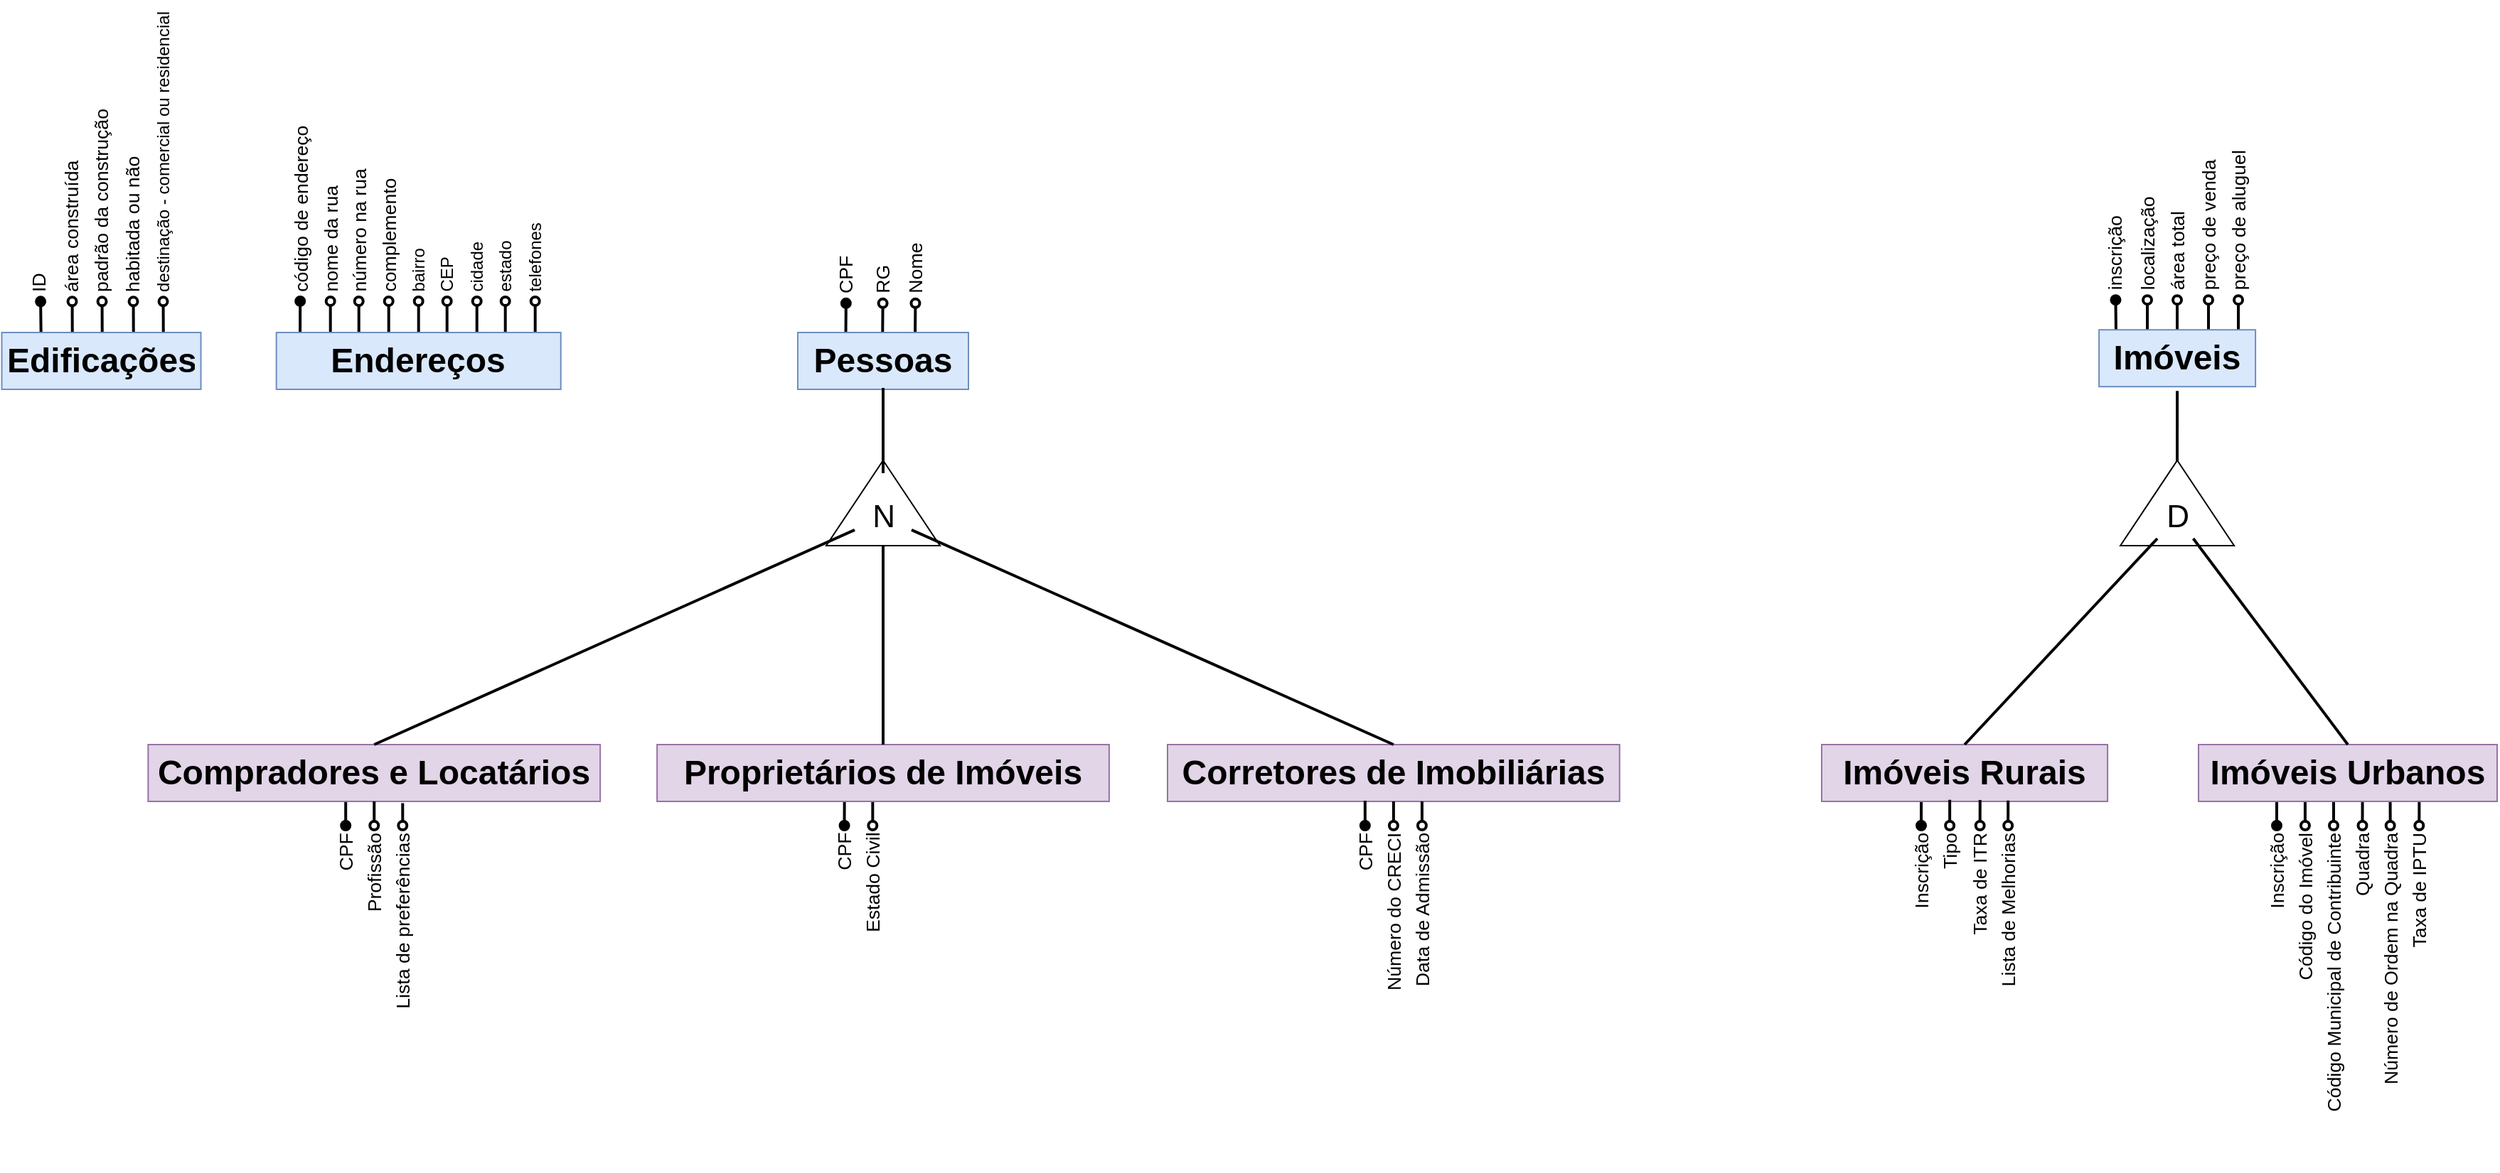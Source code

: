 <mxfile version="20.5.1" type="github">
  <diagram id="H2VPaapsh_yX2YAZHY69" name="Página-1">
    <mxGraphModel dx="2514" dy="1231" grid="1" gridSize="10" guides="1" tooltips="1" connect="1" arrows="1" fold="1" page="1" pageScale="1" pageWidth="1169" pageHeight="827" math="0" shadow="0">
      <root>
        <mxCell id="0" />
        <mxCell id="1" parent="0" />
        <mxCell id="tDW0GHBdHRXGgH65T0RM-129" value="" style="group" vertex="1" connectable="0" parent="1">
          <mxGeometry x="200.26" y="116.48" width="140" height="273.52" as="geometry" />
        </mxCell>
        <mxCell id="tDW0GHBdHRXGgH65T0RM-26" style="rounded=0;orthogonalLoop=1;jettySize=auto;html=1;endArrow=none;endFill=0;startArrow=oval;startFill=1;strokeWidth=2;targetPerimeterSpacing=6;sourcePerimeterSpacing=5;jumpStyle=none;sketch=0;shadow=0;align=left;" edge="1" parent="tDW0GHBdHRXGgH65T0RM-129" source="tDW0GHBdHRXGgH65T0RM-27">
          <mxGeometry relative="1" as="geometry">
            <mxPoint x="27.65" y="240.35" as="targetPoint" />
          </mxGeometry>
        </mxCell>
        <mxCell id="tDW0GHBdHRXGgH65T0RM-27" value="&lt;span style=&quot;font-family: Arial; font-size: 13.333px;&quot;&gt;ID&lt;br&gt;&lt;/span&gt;" style="text;html=1;strokeColor=none;fillColor=none;align=left;verticalAlign=middle;whiteSpace=wrap;rounded=0;rotation=-90;" vertex="1" parent="tDW0GHBdHRXGgH65T0RM-129">
          <mxGeometry x="-77.35" y="93.35" width="206.7" height="20" as="geometry" />
        </mxCell>
        <mxCell id="tDW0GHBdHRXGgH65T0RM-28" style="edgeStyle=none;rounded=0;sketch=0;jumpStyle=none;orthogonalLoop=1;jettySize=auto;html=1;shadow=0;strokeWidth=2;startArrow=oval;startFill=0;endArrow=none;endFill=0;sourcePerimeterSpacing=5;targetPerimeterSpacing=6;align=left;" edge="1" parent="tDW0GHBdHRXGgH65T0RM-129" source="tDW0GHBdHRXGgH65T0RM-29">
          <mxGeometry relative="1" as="geometry">
            <mxPoint x="49.65" y="240.35" as="targetPoint" />
          </mxGeometry>
        </mxCell>
        <mxCell id="tDW0GHBdHRXGgH65T0RM-29" value="&lt;span style=&quot;font-family: Arial; font-size: 13.333px; text-align: center;&quot;&gt;área construída&lt;/span&gt;&lt;span style=&quot;font-family: Arial; font-size: 13.333px;&quot;&gt;&lt;br&gt;&lt;/span&gt;" style="text;html=1;strokeColor=none;fillColor=none;align=left;verticalAlign=middle;whiteSpace=wrap;rounded=0;rotation=-90;" vertex="1" parent="tDW0GHBdHRXGgH65T0RM-129">
          <mxGeometry x="-54.35" y="93.35" width="206.7" height="20" as="geometry" />
        </mxCell>
        <mxCell id="tDW0GHBdHRXGgH65T0RM-30" style="edgeStyle=none;rounded=0;sketch=0;jumpStyle=none;orthogonalLoop=1;jettySize=auto;html=1;shadow=0;strokeWidth=2;startArrow=oval;startFill=0;endArrow=none;endFill=0;sourcePerimeterSpacing=5;targetPerimeterSpacing=6;align=left;" edge="1" parent="tDW0GHBdHRXGgH65T0RM-129" source="tDW0GHBdHRXGgH65T0RM-31">
          <mxGeometry relative="1" as="geometry">
            <mxPoint x="70.65" y="240.35" as="targetPoint" />
          </mxGeometry>
        </mxCell>
        <mxCell id="tDW0GHBdHRXGgH65T0RM-31" value="&lt;span style=&quot;font-family: Arial; font-size: 13.333px; text-align: center;&quot;&gt;padrão da construção&lt;/span&gt;&lt;span style=&quot;font-family: Arial; font-size: 13.333px;&quot;&gt;&lt;br&gt;&lt;/span&gt;" style="text;html=1;strokeColor=none;fillColor=none;align=left;verticalAlign=middle;whiteSpace=wrap;rounded=0;rotation=-90;" vertex="1" parent="tDW0GHBdHRXGgH65T0RM-129">
          <mxGeometry x="-33.35" y="93.35" width="206.7" height="20" as="geometry" />
        </mxCell>
        <mxCell id="tDW0GHBdHRXGgH65T0RM-32" style="edgeStyle=none;rounded=0;sketch=0;jumpStyle=none;orthogonalLoop=1;jettySize=auto;html=1;shadow=0;strokeWidth=2;startArrow=oval;startFill=0;endArrow=none;endFill=0;sourcePerimeterSpacing=5;targetPerimeterSpacing=6;align=left;" edge="1" parent="tDW0GHBdHRXGgH65T0RM-129" source="tDW0GHBdHRXGgH65T0RM-33">
          <mxGeometry relative="1" as="geometry">
            <mxPoint x="92.65" y="240.35" as="targetPoint" />
          </mxGeometry>
        </mxCell>
        <mxCell id="tDW0GHBdHRXGgH65T0RM-33" value="&lt;span style=&quot;font-family: Arial; font-size: 13.333px; text-align: center;&quot;&gt;habitada ou não&lt;/span&gt;&lt;span style=&quot;font-family: Arial; font-size: 13.333px;&quot;&gt;&lt;br&gt;&lt;/span&gt;" style="text;html=1;strokeColor=none;fillColor=none;align=left;verticalAlign=middle;whiteSpace=wrap;rounded=0;rotation=-90;" vertex="1" parent="tDW0GHBdHRXGgH65T0RM-129">
          <mxGeometry x="-11.35" y="93.35" width="206.7" height="20" as="geometry" />
        </mxCell>
        <mxCell id="tDW0GHBdHRXGgH65T0RM-34" style="edgeStyle=none;rounded=0;sketch=0;jumpStyle=none;orthogonalLoop=1;jettySize=auto;html=1;shadow=0;strokeWidth=2;startArrow=oval;startFill=0;endArrow=none;endFill=0;sourcePerimeterSpacing=5;targetPerimeterSpacing=6;align=left;" edge="1" parent="tDW0GHBdHRXGgH65T0RM-129" source="tDW0GHBdHRXGgH65T0RM-35">
          <mxGeometry relative="1" as="geometry">
            <mxPoint x="113.65" y="240.35" as="targetPoint" />
          </mxGeometry>
        </mxCell>
        <mxCell id="tDW0GHBdHRXGgH65T0RM-35" value="&lt;span style=&quot;text-align: center;&quot;&gt;destinação - comercial ou residencial&lt;/span&gt;&lt;span style=&quot;font-family: Arial; font-size: 13.333px;&quot;&gt;&lt;br&gt;&lt;/span&gt;" style="text;html=1;strokeColor=none;fillColor=none;align=left;verticalAlign=middle;whiteSpace=wrap;rounded=0;rotation=-90;" vertex="1" parent="tDW0GHBdHRXGgH65T0RM-129">
          <mxGeometry x="9.65" y="93.35" width="206.7" height="20" as="geometry" />
        </mxCell>
        <mxCell id="tDW0GHBdHRXGgH65T0RM-13" value="&lt;h1&gt;Edificações&lt;/h1&gt;" style="text;html=1;strokeColor=#6c8ebf;fillColor=#dae8fc;spacing=5;spacingTop=-20;whiteSpace=wrap;overflow=hidden;rounded=0;align=center;" vertex="1" parent="tDW0GHBdHRXGgH65T0RM-129">
          <mxGeometry y="233.52" width="140" height="40" as="geometry" />
        </mxCell>
        <mxCell id="tDW0GHBdHRXGgH65T0RM-130" value="" style="group" vertex="1" connectable="0" parent="1">
          <mxGeometry x="393.35" y="116.24" width="200" height="273.76" as="geometry" />
        </mxCell>
        <mxCell id="tDW0GHBdHRXGgH65T0RM-42" style="rounded=0;orthogonalLoop=1;jettySize=auto;html=1;endArrow=none;endFill=0;startArrow=oval;startFill=1;strokeWidth=2;targetPerimeterSpacing=6;sourcePerimeterSpacing=5;jumpStyle=none;sketch=0;shadow=0;align=left;" edge="1" parent="tDW0GHBdHRXGgH65T0RM-130" source="tDW0GHBdHRXGgH65T0RM-43">
          <mxGeometry relative="1" as="geometry">
            <mxPoint x="16.65" y="245.6" as="targetPoint" />
          </mxGeometry>
        </mxCell>
        <mxCell id="tDW0GHBdHRXGgH65T0RM-43" value="&lt;font face=&quot;Arial&quot;&gt;&lt;span style=&quot;font-size: 13.333px;&quot;&gt;código de endereço&lt;/span&gt;&lt;/font&gt;" style="text;html=1;strokeColor=none;fillColor=none;align=left;verticalAlign=middle;whiteSpace=wrap;rounded=0;rotation=-90;" vertex="1" parent="tDW0GHBdHRXGgH65T0RM-130">
          <mxGeometry x="-86.26" y="93.35" width="206.7" height="20" as="geometry" />
        </mxCell>
        <mxCell id="tDW0GHBdHRXGgH65T0RM-63" style="edgeStyle=none;rounded=0;sketch=0;jumpStyle=none;orthogonalLoop=1;jettySize=auto;html=1;shadow=0;strokeWidth=2;startArrow=oval;startFill=0;endArrow=none;endFill=0;sourcePerimeterSpacing=5;targetPerimeterSpacing=6;" edge="1" parent="tDW0GHBdHRXGgH65T0RM-130" source="tDW0GHBdHRXGgH65T0RM-45">
          <mxGeometry relative="1" as="geometry">
            <mxPoint x="38" y="245.6" as="targetPoint" />
          </mxGeometry>
        </mxCell>
        <mxCell id="tDW0GHBdHRXGgH65T0RM-45" value="&lt;div style=&quot;text-align: center;&quot;&gt;&lt;span style=&quot;background-color: initial; font-size: 13.333px;&quot;&gt;&lt;font face=&quot;Arial&quot;&gt;nome da rua&lt;/font&gt;&lt;/span&gt;&lt;/div&gt;" style="text;html=1;strokeColor=none;fillColor=none;align=left;verticalAlign=middle;whiteSpace=wrap;rounded=0;rotation=-90;" vertex="1" parent="tDW0GHBdHRXGgH65T0RM-130">
          <mxGeometry x="-65.35" y="93.35" width="206.7" height="20" as="geometry" />
        </mxCell>
        <mxCell id="tDW0GHBdHRXGgH65T0RM-64" style="edgeStyle=none;rounded=0;sketch=0;jumpStyle=none;orthogonalLoop=1;jettySize=auto;html=1;shadow=0;strokeWidth=2;startArrow=oval;startFill=0;endArrow=none;endFill=0;sourcePerimeterSpacing=5;targetPerimeterSpacing=6;" edge="1" parent="tDW0GHBdHRXGgH65T0RM-130" source="tDW0GHBdHRXGgH65T0RM-47">
          <mxGeometry relative="1" as="geometry">
            <mxPoint x="58" y="245.6" as="targetPoint" />
          </mxGeometry>
        </mxCell>
        <mxCell id="tDW0GHBdHRXGgH65T0RM-47" value="&lt;div style=&quot;text-align: center;&quot;&gt;&lt;span style=&quot;background-color: initial; font-size: 13.333px;&quot;&gt;&lt;font face=&quot;Arial&quot;&gt;número na rua&lt;/font&gt;&lt;/span&gt;&lt;/div&gt;" style="text;html=1;strokeColor=none;fillColor=none;align=left;verticalAlign=middle;whiteSpace=wrap;rounded=0;rotation=-90;" vertex="1" parent="tDW0GHBdHRXGgH65T0RM-130">
          <mxGeometry x="-45.35" y="93.35" width="206.7" height="20" as="geometry" />
        </mxCell>
        <mxCell id="tDW0GHBdHRXGgH65T0RM-65" style="edgeStyle=none;rounded=0;sketch=0;jumpStyle=none;orthogonalLoop=1;jettySize=auto;html=1;shadow=0;strokeWidth=2;startArrow=oval;startFill=0;endArrow=none;endFill=0;sourcePerimeterSpacing=5;targetPerimeterSpacing=6;" edge="1" parent="tDW0GHBdHRXGgH65T0RM-130" source="tDW0GHBdHRXGgH65T0RM-49">
          <mxGeometry relative="1" as="geometry">
            <mxPoint x="79.0" y="245.6" as="targetPoint" />
          </mxGeometry>
        </mxCell>
        <mxCell id="tDW0GHBdHRXGgH65T0RM-49" value="&lt;div style=&quot;text-align: center;&quot;&gt;&lt;span style=&quot;background-color: initial; font-size: 13.333px;&quot;&gt;&lt;font face=&quot;Arial&quot;&gt;complemento&lt;/font&gt;&lt;/span&gt;&lt;/div&gt;" style="text;html=1;strokeColor=none;fillColor=none;align=left;verticalAlign=middle;whiteSpace=wrap;rounded=0;rotation=-90;" vertex="1" parent="tDW0GHBdHRXGgH65T0RM-130">
          <mxGeometry x="-24.35" y="93.35" width="206.7" height="20" as="geometry" />
        </mxCell>
        <mxCell id="tDW0GHBdHRXGgH65T0RM-66" style="edgeStyle=none;rounded=0;sketch=0;jumpStyle=none;orthogonalLoop=1;jettySize=auto;html=1;shadow=0;strokeWidth=2;startArrow=oval;startFill=0;endArrow=none;endFill=0;sourcePerimeterSpacing=5;targetPerimeterSpacing=6;" edge="1" parent="tDW0GHBdHRXGgH65T0RM-130" source="tDW0GHBdHRXGgH65T0RM-51">
          <mxGeometry relative="1" as="geometry">
            <mxPoint x="100.0" y="245.6" as="targetPoint" />
          </mxGeometry>
        </mxCell>
        <mxCell id="tDW0GHBdHRXGgH65T0RM-51" value="&lt;div style=&quot;text-align: center;&quot;&gt;&lt;span style=&quot;background-color: initial;&quot;&gt;bairro&lt;/span&gt;&lt;/div&gt;" style="text;html=1;strokeColor=none;fillColor=none;align=left;verticalAlign=middle;whiteSpace=wrap;rounded=0;rotation=-90;" vertex="1" parent="tDW0GHBdHRXGgH65T0RM-130">
          <mxGeometry x="-3.35" y="93.35" width="206.7" height="20" as="geometry" />
        </mxCell>
        <mxCell id="tDW0GHBdHRXGgH65T0RM-67" style="edgeStyle=none;rounded=0;sketch=0;jumpStyle=none;orthogonalLoop=1;jettySize=auto;html=1;shadow=0;strokeWidth=2;startArrow=oval;startFill=0;endArrow=none;endFill=0;sourcePerimeterSpacing=5;targetPerimeterSpacing=6;" edge="1" parent="tDW0GHBdHRXGgH65T0RM-130" source="tDW0GHBdHRXGgH65T0RM-54">
          <mxGeometry relative="1" as="geometry">
            <mxPoint x="120.0" y="245.6" as="targetPoint" />
          </mxGeometry>
        </mxCell>
        <mxCell id="tDW0GHBdHRXGgH65T0RM-54" value="&lt;div style=&quot;text-align: center;&quot;&gt;&lt;span style=&quot;background-color: initial;&quot;&gt;CEP&lt;/span&gt;&lt;/div&gt;" style="text;html=1;strokeColor=none;fillColor=none;align=left;verticalAlign=middle;whiteSpace=wrap;rounded=0;rotation=-90;" vertex="1" parent="tDW0GHBdHRXGgH65T0RM-130">
          <mxGeometry x="16.65" y="93.35" width="206.7" height="20" as="geometry" />
        </mxCell>
        <mxCell id="tDW0GHBdHRXGgH65T0RM-68" style="edgeStyle=none;rounded=0;sketch=0;jumpStyle=none;orthogonalLoop=1;jettySize=auto;html=1;shadow=0;strokeWidth=2;startArrow=oval;startFill=0;endArrow=none;endFill=0;sourcePerimeterSpacing=5;targetPerimeterSpacing=6;" edge="1" parent="tDW0GHBdHRXGgH65T0RM-130" source="tDW0GHBdHRXGgH65T0RM-56">
          <mxGeometry relative="1" as="geometry">
            <mxPoint x="141.0" y="245.6" as="targetPoint" />
          </mxGeometry>
        </mxCell>
        <mxCell id="tDW0GHBdHRXGgH65T0RM-56" value="&lt;div style=&quot;text-align: center;&quot;&gt;cidade&lt;br&gt;&lt;/div&gt;" style="text;html=1;strokeColor=none;fillColor=none;align=left;verticalAlign=middle;whiteSpace=wrap;rounded=0;rotation=-90;" vertex="1" parent="tDW0GHBdHRXGgH65T0RM-130">
          <mxGeometry x="37.65" y="93.35" width="206.7" height="20" as="geometry" />
        </mxCell>
        <mxCell id="tDW0GHBdHRXGgH65T0RM-69" style="edgeStyle=none;rounded=0;sketch=0;jumpStyle=none;orthogonalLoop=1;jettySize=auto;html=1;shadow=0;strokeWidth=2;startArrow=oval;startFill=0;endArrow=none;endFill=0;sourcePerimeterSpacing=5;targetPerimeterSpacing=6;" edge="1" parent="tDW0GHBdHRXGgH65T0RM-130" source="tDW0GHBdHRXGgH65T0RM-58">
          <mxGeometry relative="1" as="geometry">
            <mxPoint x="161.0" y="245.6" as="targetPoint" />
          </mxGeometry>
        </mxCell>
        <mxCell id="tDW0GHBdHRXGgH65T0RM-58" value="&lt;div style=&quot;text-align: center;&quot;&gt;estado&lt;/div&gt;" style="text;html=1;strokeColor=none;fillColor=none;align=left;verticalAlign=middle;whiteSpace=wrap;rounded=0;rotation=-90;" vertex="1" parent="tDW0GHBdHRXGgH65T0RM-130">
          <mxGeometry x="57.65" y="93.35" width="206.7" height="20" as="geometry" />
        </mxCell>
        <mxCell id="tDW0GHBdHRXGgH65T0RM-70" style="edgeStyle=none;rounded=0;sketch=0;jumpStyle=none;orthogonalLoop=1;jettySize=auto;html=1;shadow=0;strokeWidth=2;startArrow=oval;startFill=0;endArrow=none;endFill=0;sourcePerimeterSpacing=5;targetPerimeterSpacing=6;" edge="1" parent="tDW0GHBdHRXGgH65T0RM-130" source="tDW0GHBdHRXGgH65T0RM-60">
          <mxGeometry relative="1" as="geometry">
            <mxPoint x="182.0" y="245.6" as="targetPoint" />
          </mxGeometry>
        </mxCell>
        <mxCell id="tDW0GHBdHRXGgH65T0RM-60" value="&lt;div style=&quot;text-align: center;&quot;&gt;telefones&lt;/div&gt;" style="text;html=1;strokeColor=none;fillColor=none;align=left;verticalAlign=middle;whiteSpace=wrap;rounded=0;rotation=-90;" vertex="1" parent="tDW0GHBdHRXGgH65T0RM-130">
          <mxGeometry x="78.65" y="93.35" width="206.7" height="20" as="geometry" />
        </mxCell>
        <mxCell id="tDW0GHBdHRXGgH65T0RM-52" value="&lt;h1&gt;Endereços&lt;/h1&gt;" style="text;html=1;strokeColor=#6c8ebf;fillColor=#dae8fc;spacing=5;spacingTop=-20;whiteSpace=wrap;overflow=hidden;rounded=0;align=center;" vertex="1" parent="tDW0GHBdHRXGgH65T0RM-130">
          <mxGeometry y="233.76" width="200" height="40" as="geometry" />
        </mxCell>
        <mxCell id="tDW0GHBdHRXGgH65T0RM-230" style="edgeStyle=none;rounded=0;sketch=0;jumpStyle=none;orthogonalLoop=1;jettySize=auto;html=1;shadow=0;strokeWidth=2;fontSize=22;startArrow=none;startFill=0;endArrow=none;endFill=0;startSize=6;endSize=0;sourcePerimeterSpacing=3;targetPerimeterSpacing=0;" edge="1" parent="1" source="DJ1_3ebVLV-oCw10OSI2-1">
          <mxGeometry relative="1" as="geometry">
            <mxPoint x="1730" y="450" as="targetPoint" />
          </mxGeometry>
        </mxCell>
        <mxCell id="tDW0GHBdHRXGgH65T0RM-233" value="" style="group" vertex="1" connectable="0" parent="1">
          <mxGeometry x="1480" y="210.002" width="475" height="729.997" as="geometry" />
        </mxCell>
        <mxCell id="tDW0GHBdHRXGgH65T0RM-128" value="" style="group" vertex="1" connectable="0" parent="tDW0GHBdHRXGgH65T0RM-233">
          <mxGeometry x="195.05" width="110.0" height="178.097" as="geometry" />
        </mxCell>
        <mxCell id="tDW0GHBdHRXGgH65T0RM-16" style="rounded=0;orthogonalLoop=1;jettySize=auto;html=1;endArrow=none;endFill=0;startArrow=oval;startFill=1;strokeWidth=2;targetPerimeterSpacing=6;sourcePerimeterSpacing=5;jumpStyle=none;sketch=0;shadow=0;align=left;" edge="1" parent="tDW0GHBdHRXGgH65T0RM-128" source="DJ1_3ebVLV-oCw10OSI2-38">
          <mxGeometry relative="1" as="geometry">
            <mxPoint x="11.95" y="141.047" as="targetPoint" />
          </mxGeometry>
        </mxCell>
        <mxCell id="DJ1_3ebVLV-oCw10OSI2-38" value="&lt;span style=&quot;font-family: Arial; font-size: 13.333px;&quot;&gt;inscrição&lt;br&gt;&lt;/span&gt;" style="text;html=1;strokeColor=none;fillColor=none;align=left;verticalAlign=middle;whiteSpace=wrap;rounded=0;rotation=-90;" parent="tDW0GHBdHRXGgH65T0RM-128" vertex="1">
          <mxGeometry x="-45.05" y="46.047" width="112.095" height="20" as="geometry" />
        </mxCell>
        <mxCell id="tDW0GHBdHRXGgH65T0RM-20" style="edgeStyle=none;rounded=0;sketch=0;jumpStyle=none;orthogonalLoop=1;jettySize=auto;html=1;shadow=0;strokeWidth=2;startArrow=oval;startFill=0;endArrow=none;endFill=0;sourcePerimeterSpacing=5;targetPerimeterSpacing=6;align=left;" edge="1" parent="tDW0GHBdHRXGgH65T0RM-128" source="DJ1_3ebVLV-oCw10OSI2-39">
          <mxGeometry relative="1" as="geometry">
            <mxPoint x="33.95" y="141.047" as="targetPoint" />
          </mxGeometry>
        </mxCell>
        <mxCell id="DJ1_3ebVLV-oCw10OSI2-39" value="&lt;span style=&quot;font-family: Arial; font-size: 13.333px;&quot;&gt;localização&lt;/span&gt;&lt;span style=&quot;font-family: Arial; font-size: 13.333px;&quot;&gt;&lt;br&gt;&lt;/span&gt;" style="text;html=1;strokeColor=none;fillColor=none;align=left;verticalAlign=middle;whiteSpace=wrap;rounded=0;rotation=-90;" parent="tDW0GHBdHRXGgH65T0RM-128" vertex="1">
          <mxGeometry x="-22.05" y="46.047" width="112.095" height="20" as="geometry" />
        </mxCell>
        <mxCell id="tDW0GHBdHRXGgH65T0RM-21" style="edgeStyle=none;rounded=0;sketch=0;jumpStyle=none;orthogonalLoop=1;jettySize=auto;html=1;shadow=0;strokeWidth=2;startArrow=oval;startFill=0;endArrow=none;endFill=0;sourcePerimeterSpacing=5;targetPerimeterSpacing=6;align=left;" edge="1" parent="tDW0GHBdHRXGgH65T0RM-128" source="DJ1_3ebVLV-oCw10OSI2-40">
          <mxGeometry relative="1" as="geometry">
            <mxPoint x="54.95" y="141.047" as="targetPoint" />
          </mxGeometry>
        </mxCell>
        <mxCell id="DJ1_3ebVLV-oCw10OSI2-40" value="&lt;span style=&quot;font-family: Arial; font-size: 13.333px;&quot;&gt;área total&lt;/span&gt;&lt;span style=&quot;font-family: Arial; font-size: 13.333px;&quot;&gt;&lt;br&gt;&lt;/span&gt;" style="text;html=1;strokeColor=none;fillColor=none;align=left;verticalAlign=middle;whiteSpace=wrap;rounded=0;rotation=-90;" parent="tDW0GHBdHRXGgH65T0RM-128" vertex="1">
          <mxGeometry x="-1.05" y="46.047" width="112.095" height="20" as="geometry" />
        </mxCell>
        <mxCell id="tDW0GHBdHRXGgH65T0RM-22" style="edgeStyle=none;rounded=0;sketch=0;jumpStyle=none;orthogonalLoop=1;jettySize=auto;html=1;shadow=0;strokeWidth=2;startArrow=oval;startFill=0;endArrow=none;endFill=0;sourcePerimeterSpacing=5;targetPerimeterSpacing=6;align=left;" edge="1" parent="tDW0GHBdHRXGgH65T0RM-128" source="DJ1_3ebVLV-oCw10OSI2-41">
          <mxGeometry relative="1" as="geometry">
            <mxPoint x="76.95" y="141.047" as="targetPoint" />
          </mxGeometry>
        </mxCell>
        <mxCell id="DJ1_3ebVLV-oCw10OSI2-41" value="&lt;span style=&quot;font-family: Arial; font-size: 13.333px;&quot;&gt;preço de venda&lt;/span&gt;&lt;span style=&quot;font-family: Arial; font-size: 13.333px;&quot;&gt;&lt;br&gt;&lt;/span&gt;" style="text;html=1;strokeColor=none;fillColor=none;align=left;verticalAlign=middle;whiteSpace=wrap;rounded=0;rotation=-90;" parent="tDW0GHBdHRXGgH65T0RM-128" vertex="1">
          <mxGeometry x="20.95" y="46.047" width="112.095" height="20" as="geometry" />
        </mxCell>
        <mxCell id="tDW0GHBdHRXGgH65T0RM-23" style="edgeStyle=none;rounded=0;sketch=0;jumpStyle=none;orthogonalLoop=1;jettySize=auto;html=1;shadow=0;strokeWidth=2;startArrow=oval;startFill=0;endArrow=none;endFill=0;sourcePerimeterSpacing=5;targetPerimeterSpacing=6;align=left;" edge="1" parent="tDW0GHBdHRXGgH65T0RM-128" source="DJ1_3ebVLV-oCw10OSI2-42">
          <mxGeometry relative="1" as="geometry">
            <mxPoint x="97.95" y="141.047" as="targetPoint" />
          </mxGeometry>
        </mxCell>
        <mxCell id="DJ1_3ebVLV-oCw10OSI2-42" value="&lt;span style=&quot;font-family: Arial; font-size: 13.333px;&quot;&gt;preço de aluguel&lt;/span&gt;&lt;span style=&quot;font-family: Arial; font-size: 13.333px;&quot;&gt;&lt;br&gt;&lt;/span&gt;" style="text;html=1;strokeColor=none;fillColor=none;align=left;verticalAlign=middle;whiteSpace=wrap;rounded=0;rotation=-90;" parent="tDW0GHBdHRXGgH65T0RM-128" vertex="1">
          <mxGeometry x="41.95" y="46.047" width="112.095" height="20" as="geometry" />
        </mxCell>
        <mxCell id="DJ1_3ebVLV-oCw10OSI2-1" value="&lt;h1&gt;Imóveis&lt;/h1&gt;" style="text;html=1;strokeColor=#6c8ebf;fillColor=#dae8fc;spacing=5;spacingTop=-20;whiteSpace=wrap;overflow=hidden;rounded=0;align=center;" parent="tDW0GHBdHRXGgH65T0RM-128" vertex="1">
          <mxGeometry y="138.097" width="110" height="40" as="geometry" />
        </mxCell>
        <mxCell id="tDW0GHBdHRXGgH65T0RM-201" value="" style="group" vertex="1" connectable="0" parent="tDW0GHBdHRXGgH65T0RM-233">
          <mxGeometry y="429.998" width="201.05" height="220" as="geometry" />
        </mxCell>
        <mxCell id="tDW0GHBdHRXGgH65T0RM-197" style="edgeStyle=none;rounded=0;sketch=0;jumpStyle=none;orthogonalLoop=1;jettySize=auto;html=1;shadow=0;strokeWidth=2;fontSize=22;startArrow=oval;startFill=1;endArrow=none;endFill=0;startSize=6;endSize=0;sourcePerimeterSpacing=3;targetPerimeterSpacing=0;" edge="1" parent="tDW0GHBdHRXGgH65T0RM-201" source="tDW0GHBdHRXGgH65T0RM-191">
          <mxGeometry relative="1" as="geometry">
            <mxPoint x="70" y="40" as="targetPoint" />
          </mxGeometry>
        </mxCell>
        <mxCell id="tDW0GHBdHRXGgH65T0RM-187" value="&lt;h1&gt;Imóveis Rurais&lt;/h1&gt;" style="text;html=1;strokeColor=#9673a6;fillColor=#e1d5e7;spacing=5;spacingTop=-20;whiteSpace=wrap;overflow=hidden;rounded=0;align=center;" vertex="1" parent="tDW0GHBdHRXGgH65T0RM-201">
          <mxGeometry width="201.05" height="40" as="geometry" />
        </mxCell>
        <mxCell id="tDW0GHBdHRXGgH65T0RM-189" value="&lt;font face=&quot;Arial&quot;&gt;&lt;span style=&quot;font-size: 13.333px;&quot;&gt;Tipo&lt;/span&gt;&lt;/font&gt;" style="text;html=1;strokeColor=none;fillColor=none;align=right;verticalAlign=middle;whiteSpace=wrap;rounded=0;rotation=-90;" vertex="1" parent="tDW0GHBdHRXGgH65T0RM-201">
          <mxGeometry x="10.05" y="130" width="160" height="20" as="geometry" />
        </mxCell>
        <mxCell id="tDW0GHBdHRXGgH65T0RM-198" style="edgeStyle=none;rounded=0;sketch=0;jumpStyle=none;orthogonalLoop=1;jettySize=auto;html=1;entryX=0.448;entryY=0.973;entryDx=0;entryDy=0;entryPerimeter=0;shadow=0;strokeWidth=2;fontSize=22;startArrow=oval;startFill=0;endArrow=none;endFill=0;startSize=6;endSize=0;sourcePerimeterSpacing=3;targetPerimeterSpacing=0;" edge="1" parent="tDW0GHBdHRXGgH65T0RM-201" source="tDW0GHBdHRXGgH65T0RM-189" target="tDW0GHBdHRXGgH65T0RM-187">
          <mxGeometry relative="1" as="geometry" />
        </mxCell>
        <mxCell id="tDW0GHBdHRXGgH65T0RM-190" value="&lt;div style=&quot;&quot;&gt;&lt;span style=&quot;background-color: initial; font-size: 13.333px;&quot;&gt;&lt;font face=&quot;Arial&quot;&gt;Taxa de ITR&lt;/font&gt;&lt;/span&gt;&lt;/div&gt;" style="text;html=1;strokeColor=none;fillColor=none;align=right;verticalAlign=middle;whiteSpace=wrap;rounded=0;rotation=-90;" vertex="1" parent="tDW0GHBdHRXGgH65T0RM-201">
          <mxGeometry x="31.05" y="130" width="160" height="20" as="geometry" />
        </mxCell>
        <mxCell id="tDW0GHBdHRXGgH65T0RM-199" style="edgeStyle=none;rounded=0;sketch=0;jumpStyle=none;orthogonalLoop=1;jettySize=auto;html=1;entryX=0.554;entryY=0.976;entryDx=0;entryDy=0;entryPerimeter=0;shadow=0;strokeWidth=2;fontSize=22;startArrow=oval;startFill=0;endArrow=none;endFill=0;startSize=6;endSize=0;sourcePerimeterSpacing=3;targetPerimeterSpacing=0;" edge="1" parent="tDW0GHBdHRXGgH65T0RM-201" source="tDW0GHBdHRXGgH65T0RM-190" target="tDW0GHBdHRXGgH65T0RM-187">
          <mxGeometry relative="1" as="geometry" />
        </mxCell>
        <mxCell id="tDW0GHBdHRXGgH65T0RM-191" value="&lt;font face=&quot;Arial&quot;&gt;&lt;span style=&quot;font-size: 13.333px;&quot;&gt;Inscrição&lt;/span&gt;&lt;/font&gt;" style="text;html=1;strokeColor=none;fillColor=none;align=right;verticalAlign=middle;whiteSpace=wrap;rounded=0;rotation=-90;" vertex="1" parent="tDW0GHBdHRXGgH65T0RM-201">
          <mxGeometry x="-10" y="130" width="160" height="20" as="geometry" />
        </mxCell>
        <mxCell id="tDW0GHBdHRXGgH65T0RM-195" value="&lt;div style=&quot;&quot;&gt;&lt;span style=&quot;background-color: initial; font-size: 13.333px;&quot;&gt;&lt;font face=&quot;Arial&quot;&gt;Lista de Melhorias&lt;/font&gt;&lt;/span&gt;&lt;/div&gt;" style="text;html=1;strokeColor=none;fillColor=none;align=right;verticalAlign=middle;whiteSpace=wrap;rounded=0;rotation=-90;" vertex="1" parent="tDW0GHBdHRXGgH65T0RM-201">
          <mxGeometry x="51.05" y="130" width="160" height="20" as="geometry" />
        </mxCell>
        <mxCell id="tDW0GHBdHRXGgH65T0RM-200" style="edgeStyle=none;rounded=0;sketch=0;jumpStyle=none;orthogonalLoop=1;jettySize=auto;html=1;shadow=0;strokeWidth=2;fontSize=22;startArrow=oval;startFill=0;endArrow=none;endFill=0;startSize=6;endSize=0;sourcePerimeterSpacing=3;targetPerimeterSpacing=0;entryX=0.652;entryY=0.984;entryDx=0;entryDy=0;entryPerimeter=0;" edge="1" parent="tDW0GHBdHRXGgH65T0RM-201" source="tDW0GHBdHRXGgH65T0RM-195" target="tDW0GHBdHRXGgH65T0RM-187">
          <mxGeometry relative="1" as="geometry">
            <mxPoint x="131" y="40" as="targetPoint" />
          </mxGeometry>
        </mxCell>
        <mxCell id="tDW0GHBdHRXGgH65T0RM-226" value="" style="group" vertex="1" connectable="0" parent="tDW0GHBdHRXGgH65T0RM-233">
          <mxGeometry x="265" y="429.998" width="210" height="300" as="geometry" />
        </mxCell>
        <mxCell id="tDW0GHBdHRXGgH65T0RM-218" value="" style="group;rotation=-90;" vertex="1" connectable="0" parent="tDW0GHBdHRXGgH65T0RM-226">
          <mxGeometry x="-15" y="120" width="240" height="120" as="geometry" />
        </mxCell>
        <mxCell id="tDW0GHBdHRXGgH65T0RM-205" value="&lt;font face=&quot;Arial&quot;&gt;&lt;span style=&quot;font-size: 13.333px;&quot;&gt;Código do Imóvel&lt;/span&gt;&lt;/font&gt;" style="text;html=1;strokeColor=none;fillColor=none;align=right;verticalAlign=middle;whiteSpace=wrap;rounded=0;rotation=-90;" vertex="1" parent="tDW0GHBdHRXGgH65T0RM-218">
          <mxGeometry x="-30" y="50" width="240" height="20" as="geometry" />
        </mxCell>
        <mxCell id="tDW0GHBdHRXGgH65T0RM-207" value="&lt;div style=&quot;&quot;&gt;&lt;font face=&quot;Arial&quot;&gt;&lt;span style=&quot;font-size: 13.333px;&quot;&gt;Código Municipal de Contribuinte&lt;/span&gt;&lt;/font&gt;&lt;br&gt;&lt;/div&gt;" style="text;html=1;strokeColor=none;fillColor=none;align=right;verticalAlign=middle;whiteSpace=wrap;rounded=0;rotation=-90;" vertex="1" parent="tDW0GHBdHRXGgH65T0RM-218">
          <mxGeometry x="-10" y="50" width="240" height="20" as="geometry" />
        </mxCell>
        <mxCell id="tDW0GHBdHRXGgH65T0RM-209" value="&lt;font face=&quot;Arial&quot;&gt;&lt;span style=&quot;font-size: 13.333px;&quot;&gt;Inscrição&lt;/span&gt;&lt;/font&gt;" style="text;html=1;strokeColor=none;fillColor=none;align=right;verticalAlign=middle;whiteSpace=wrap;rounded=0;rotation=-90;" vertex="1" parent="tDW0GHBdHRXGgH65T0RM-218">
          <mxGeometry x="-50" y="50" width="240" height="20" as="geometry" />
        </mxCell>
        <mxCell id="tDW0GHBdHRXGgH65T0RM-210" value="&lt;div style=&quot;&quot;&gt;&lt;span style=&quot;background-color: initial; font-size: 13.333px;&quot;&gt;&lt;font face=&quot;Arial&quot;&gt;Quadra&lt;/font&gt;&lt;/span&gt;&lt;/div&gt;" style="text;html=1;strokeColor=none;fillColor=none;align=right;verticalAlign=middle;whiteSpace=wrap;rounded=0;rotation=-90;" vertex="1" parent="tDW0GHBdHRXGgH65T0RM-218">
          <mxGeometry x="10" y="50" width="240" height="20" as="geometry" />
        </mxCell>
        <mxCell id="tDW0GHBdHRXGgH65T0RM-216" value="&lt;span id=&quot;docs-internal-guid-2ba1474c-7fff-8bc8-c969-615cef007e99&quot;&gt;&lt;span style=&quot;font-size: 10pt; font-family: Arial; background-color: transparent; font-variant-numeric: normal; font-variant-east-asian: normal; vertical-align: baseline;&quot;&gt;Número de Ordem na&amp;nbsp;&lt;span style=&quot;background-color: initial; font-size: 13.333px;&quot;&gt;Quadra&lt;/span&gt;&lt;br&gt;&lt;/span&gt;&lt;/span&gt;" style="text;html=1;strokeColor=none;fillColor=none;align=right;verticalAlign=middle;whiteSpace=wrap;rounded=0;rotation=-90;" vertex="1" parent="tDW0GHBdHRXGgH65T0RM-218">
          <mxGeometry x="30" y="50" width="240" height="20" as="geometry" />
        </mxCell>
        <mxCell id="tDW0GHBdHRXGgH65T0RM-217" value="&lt;span id=&quot;docs-internal-guid-2ba1474c-7fff-8bc8-c969-615cef007e99&quot;&gt;&lt;span style=&quot;font-size: 10pt; font-family: Arial; background-color: transparent; font-variant-numeric: normal; font-variant-east-asian: normal; vertical-align: baseline;&quot;&gt;Taxa de IPTU&lt;br&gt;&lt;/span&gt;&lt;/span&gt;" style="text;html=1;strokeColor=none;fillColor=none;align=right;verticalAlign=middle;whiteSpace=wrap;rounded=0;rotation=-90;" vertex="1" parent="tDW0GHBdHRXGgH65T0RM-218">
          <mxGeometry x="50" y="50" width="240" height="20" as="geometry" />
        </mxCell>
        <mxCell id="tDW0GHBdHRXGgH65T0RM-220" style="edgeStyle=none;rounded=0;sketch=0;jumpStyle=none;orthogonalLoop=1;jettySize=auto;html=1;shadow=0;strokeWidth=2;fontSize=22;startArrow=oval;startFill=1;endArrow=none;endFill=0;startSize=6;endSize=0;sourcePerimeterSpacing=3;targetPerimeterSpacing=0;" edge="1" parent="tDW0GHBdHRXGgH65T0RM-226" source="tDW0GHBdHRXGgH65T0RM-209">
          <mxGeometry relative="1" as="geometry">
            <mxPoint x="55" y="40" as="targetPoint" />
          </mxGeometry>
        </mxCell>
        <mxCell id="tDW0GHBdHRXGgH65T0RM-221" style="edgeStyle=none;rounded=0;sketch=0;jumpStyle=none;orthogonalLoop=1;jettySize=auto;html=1;entryX=0.357;entryY=1;entryDx=0;entryDy=0;entryPerimeter=0;shadow=0;strokeWidth=2;fontSize=22;startArrow=oval;startFill=0;endArrow=none;endFill=0;startSize=6;endSize=0;sourcePerimeterSpacing=3;targetPerimeterSpacing=0;" edge="1" parent="tDW0GHBdHRXGgH65T0RM-226" source="tDW0GHBdHRXGgH65T0RM-205" target="tDW0GHBdHRXGgH65T0RM-204">
          <mxGeometry relative="1" as="geometry" />
        </mxCell>
        <mxCell id="tDW0GHBdHRXGgH65T0RM-222" style="edgeStyle=none;rounded=0;sketch=0;jumpStyle=none;orthogonalLoop=1;jettySize=auto;html=1;shadow=0;strokeWidth=2;fontSize=22;startArrow=oval;startFill=0;endArrow=none;endFill=0;startSize=6;endSize=0;sourcePerimeterSpacing=3;targetPerimeterSpacing=0;" edge="1" parent="tDW0GHBdHRXGgH65T0RM-226" source="tDW0GHBdHRXGgH65T0RM-207">
          <mxGeometry relative="1" as="geometry">
            <mxPoint x="95" y="40" as="targetPoint" />
          </mxGeometry>
        </mxCell>
        <mxCell id="tDW0GHBdHRXGgH65T0RM-223" style="edgeStyle=none;rounded=0;sketch=0;jumpStyle=none;orthogonalLoop=1;jettySize=auto;html=1;entryX=0.549;entryY=0.988;entryDx=0;entryDy=0;entryPerimeter=0;shadow=0;strokeWidth=2;fontSize=22;startArrow=oval;startFill=0;endArrow=none;endFill=0;startSize=6;endSize=0;sourcePerimeterSpacing=3;targetPerimeterSpacing=0;" edge="1" parent="tDW0GHBdHRXGgH65T0RM-226" source="tDW0GHBdHRXGgH65T0RM-210" target="tDW0GHBdHRXGgH65T0RM-204">
          <mxGeometry relative="1" as="geometry" />
        </mxCell>
        <mxCell id="tDW0GHBdHRXGgH65T0RM-224" style="edgeStyle=none;rounded=0;sketch=0;jumpStyle=none;orthogonalLoop=1;jettySize=auto;html=1;entryX=0.642;entryY=0.993;entryDx=0;entryDy=0;entryPerimeter=0;shadow=0;strokeWidth=2;fontSize=22;startArrow=oval;startFill=0;endArrow=none;endFill=0;startSize=6;endSize=0;sourcePerimeterSpacing=3;targetPerimeterSpacing=0;" edge="1" parent="tDW0GHBdHRXGgH65T0RM-226" source="tDW0GHBdHRXGgH65T0RM-216" target="tDW0GHBdHRXGgH65T0RM-204">
          <mxGeometry relative="1" as="geometry" />
        </mxCell>
        <mxCell id="tDW0GHBdHRXGgH65T0RM-225" style="edgeStyle=none;rounded=0;sketch=0;jumpStyle=none;orthogonalLoop=1;jettySize=auto;html=1;entryX=0.739;entryY=0.986;entryDx=0;entryDy=0;entryPerimeter=0;shadow=0;strokeWidth=2;fontSize=22;startArrow=oval;startFill=0;endArrow=none;endFill=0;startSize=6;endSize=0;sourcePerimeterSpacing=3;targetPerimeterSpacing=0;" edge="1" parent="tDW0GHBdHRXGgH65T0RM-226" source="tDW0GHBdHRXGgH65T0RM-217" target="tDW0GHBdHRXGgH65T0RM-204">
          <mxGeometry relative="1" as="geometry" />
        </mxCell>
        <mxCell id="tDW0GHBdHRXGgH65T0RM-204" value="&lt;h1&gt;Imóveis Urbanos&lt;/h1&gt;" style="text;html=1;strokeColor=#9673a6;fillColor=#e1d5e7;spacing=5;spacingTop=-20;whiteSpace=wrap;overflow=hidden;rounded=0;align=center;" vertex="1" parent="tDW0GHBdHRXGgH65T0RM-226">
          <mxGeometry width="210" height="40" as="geometry" />
        </mxCell>
        <mxCell id="tDW0GHBdHRXGgH65T0RM-227" value="" style="group" vertex="1" connectable="0" parent="tDW0GHBdHRXGgH65T0RM-233">
          <mxGeometry x="210.05" y="229.998" width="80" height="60" as="geometry" />
        </mxCell>
        <mxCell id="tDW0GHBdHRXGgH65T0RM-228" value="" style="triangle;whiteSpace=wrap;html=1;rotation=-90;" vertex="1" parent="tDW0GHBdHRXGgH65T0RM-227">
          <mxGeometry x="10" y="-10" width="60" height="80" as="geometry" />
        </mxCell>
        <mxCell id="tDW0GHBdHRXGgH65T0RM-229" value="D" style="text;html=1;align=center;verticalAlign=middle;resizable=0;points=[];autosize=1;strokeColor=none;fillColor=none;fontSize=22;" vertex="1" parent="tDW0GHBdHRXGgH65T0RM-227">
          <mxGeometry x="20" y="20" width="40" height="40" as="geometry" />
        </mxCell>
        <mxCell id="tDW0GHBdHRXGgH65T0RM-231" style="edgeStyle=none;rounded=0;sketch=0;jumpStyle=none;orthogonalLoop=1;jettySize=auto;html=1;entryX=0.5;entryY=0;entryDx=0;entryDy=0;shadow=0;strokeWidth=2;fontSize=22;startArrow=none;startFill=0;endArrow=none;endFill=0;startSize=6;endSize=0;sourcePerimeterSpacing=-5;targetPerimeterSpacing=0;" edge="1" parent="tDW0GHBdHRXGgH65T0RM-233" source="tDW0GHBdHRXGgH65T0RM-229" target="tDW0GHBdHRXGgH65T0RM-187">
          <mxGeometry relative="1" as="geometry" />
        </mxCell>
        <mxCell id="tDW0GHBdHRXGgH65T0RM-232" style="edgeStyle=none;rounded=0;sketch=0;jumpStyle=none;orthogonalLoop=1;jettySize=auto;html=1;entryX=0.5;entryY=0;entryDx=0;entryDy=0;shadow=0;strokeWidth=2;fontSize=22;startArrow=none;startFill=0;endArrow=none;endFill=0;startSize=6;endSize=0;sourcePerimeterSpacing=-5;targetPerimeterSpacing=0;" edge="1" parent="tDW0GHBdHRXGgH65T0RM-233" source="tDW0GHBdHRXGgH65T0RM-229" target="tDW0GHBdHRXGgH65T0RM-204">
          <mxGeometry relative="1" as="geometry" />
        </mxCell>
        <mxCell id="tDW0GHBdHRXGgH65T0RM-234" value="" style="group" vertex="1" connectable="0" parent="1">
          <mxGeometry x="303.175" y="290" width="1034.715" height="570" as="geometry" />
        </mxCell>
        <mxCell id="tDW0GHBdHRXGgH65T0RM-150" value="" style="group" vertex="1" connectable="0" parent="tDW0GHBdHRXGgH65T0RM-234">
          <mxGeometry x="476.825" y="150" width="80" height="60" as="geometry" />
        </mxCell>
        <mxCell id="tDW0GHBdHRXGgH65T0RM-147" value="" style="triangle;whiteSpace=wrap;html=1;rotation=-90;" vertex="1" parent="tDW0GHBdHRXGgH65T0RM-150">
          <mxGeometry x="10" y="-10" width="60" height="80" as="geometry" />
        </mxCell>
        <mxCell id="tDW0GHBdHRXGgH65T0RM-148" value="N" style="text;html=1;align=center;verticalAlign=middle;resizable=0;points=[];autosize=1;strokeColor=none;fillColor=none;fontSize=22;" vertex="1" parent="tDW0GHBdHRXGgH65T0RM-150">
          <mxGeometry x="20" y="20" width="40" height="40" as="geometry" />
        </mxCell>
        <mxCell id="tDW0GHBdHRXGgH65T0RM-131" value="" style="group" vertex="1" connectable="0" parent="tDW0GHBdHRXGgH65T0RM-234">
          <mxGeometry x="456.825" width="120" height="100" as="geometry" />
        </mxCell>
        <mxCell id="tDW0GHBdHRXGgH65T0RM-78" style="rounded=0;orthogonalLoop=1;jettySize=auto;html=1;endArrow=none;endFill=0;startArrow=oval;startFill=1;strokeWidth=2;targetPerimeterSpacing=6;sourcePerimeterSpacing=5;jumpStyle=none;sketch=0;shadow=0;align=left;" edge="1" parent="tDW0GHBdHRXGgH65T0RM-131" source="tDW0GHBdHRXGgH65T0RM-79">
          <mxGeometry relative="1" as="geometry">
            <mxPoint x="33.655" y="71.811" as="targetPoint" />
          </mxGeometry>
        </mxCell>
        <mxCell id="tDW0GHBdHRXGgH65T0RM-79" value="&lt;font face=&quot;Arial&quot;&gt;&lt;span style=&quot;font-size: 13.333px;&quot;&gt;CPF&lt;/span&gt;&lt;/font&gt;" style="text;html=1;strokeColor=none;fillColor=none;align=left;verticalAlign=middle;whiteSpace=wrap;rounded=0;rotation=-90;" vertex="1" parent="tDW0GHBdHRXGgH65T0RM-131">
          <mxGeometry x="16.178" y="6.455" width="35.902" height="19.999" as="geometry" />
        </mxCell>
        <mxCell id="tDW0GHBdHRXGgH65T0RM-122" style="rounded=0;orthogonalLoop=1;jettySize=auto;html=1;endArrow=none;endFill=0;startArrow=oval;startFill=0;strokeWidth=2;targetPerimeterSpacing=6;sourcePerimeterSpacing=5;jumpStyle=none;sketch=0;shadow=0;align=left;" edge="1" parent="tDW0GHBdHRXGgH65T0RM-131" source="tDW0GHBdHRXGgH65T0RM-123">
          <mxGeometry relative="1" as="geometry">
            <mxPoint x="59.531" y="71.811" as="targetPoint" />
          </mxGeometry>
        </mxCell>
        <mxCell id="tDW0GHBdHRXGgH65T0RM-123" value="&lt;font face=&quot;Arial&quot;&gt;&lt;span style=&quot;font-size: 13.333px;&quot;&gt;RG&lt;/span&gt;&lt;/font&gt;" style="text;html=1;strokeColor=none;fillColor=none;align=left;verticalAlign=middle;whiteSpace=wrap;rounded=0;rotation=-90;" vertex="1" parent="tDW0GHBdHRXGgH65T0RM-131">
          <mxGeometry x="42.055" y="6.455" width="35.902" height="19.999" as="geometry" />
        </mxCell>
        <mxCell id="tDW0GHBdHRXGgH65T0RM-124" style="rounded=0;orthogonalLoop=1;jettySize=auto;html=1;endArrow=none;endFill=0;startArrow=oval;startFill=0;strokeWidth=2;targetPerimeterSpacing=6;sourcePerimeterSpacing=5;jumpStyle=none;sketch=0;shadow=0;align=left;" edge="1" parent="tDW0GHBdHRXGgH65T0RM-131" source="tDW0GHBdHRXGgH65T0RM-125">
          <mxGeometry relative="1" as="geometry">
            <mxPoint x="82.44" y="71.811" as="targetPoint" />
          </mxGeometry>
        </mxCell>
        <mxCell id="tDW0GHBdHRXGgH65T0RM-125" value="&lt;font face=&quot;Arial&quot;&gt;&lt;span style=&quot;font-size: 13.333px;&quot;&gt;Nome&lt;/span&gt;&lt;/font&gt;" style="text;html=1;strokeColor=none;fillColor=none;align=left;verticalAlign=middle;whiteSpace=wrap;rounded=0;rotation=-90;" vertex="1" parent="tDW0GHBdHRXGgH65T0RM-131">
          <mxGeometry x="64.964" y="6.455" width="35.902" height="19.999" as="geometry" />
        </mxCell>
        <mxCell id="tDW0GHBdHRXGgH65T0RM-96" value="&lt;h1&gt;Pessoas&lt;/h1&gt;" style="text;html=1;strokeColor=#6c8ebf;fillColor=#dae8fc;spacing=5;spacingTop=-20;whiteSpace=wrap;overflow=hidden;rounded=0;align=center;" vertex="1" parent="tDW0GHBdHRXGgH65T0RM-131">
          <mxGeometry y="60.002" width="120.0" height="39.998" as="geometry" />
        </mxCell>
        <mxCell id="tDW0GHBdHRXGgH65T0RM-176" value="" style="group" vertex="1" connectable="0" parent="tDW0GHBdHRXGgH65T0RM-234">
          <mxGeometry y="350.0" width="317.89" height="220.0" as="geometry" />
        </mxCell>
        <mxCell id="tDW0GHBdHRXGgH65T0RM-121" value="&lt;h1&gt;Compradores e Locatários&lt;/h1&gt;" style="text;html=1;strokeColor=#9673a6;fillColor=#e1d5e7;spacing=5;spacingTop=-20;whiteSpace=wrap;overflow=hidden;rounded=0;align=center;" vertex="1" parent="tDW0GHBdHRXGgH65T0RM-176">
          <mxGeometry width="317.89" height="40" as="geometry" />
        </mxCell>
        <mxCell id="tDW0GHBdHRXGgH65T0RM-157" value="" style="group;rotation=-90;" vertex="1" connectable="0" parent="tDW0GHBdHRXGgH65T0RM-176">
          <mxGeometry x="78.945" y="110.0" width="160" height="60" as="geometry" />
        </mxCell>
        <mxCell id="tDW0GHBdHRXGgH65T0RM-104" value="&lt;font face=&quot;Arial&quot;&gt;&lt;span style=&quot;font-size: 13.333px;&quot;&gt;Profissão&lt;/span&gt;&lt;/font&gt;" style="text;html=1;strokeColor=none;fillColor=none;align=right;verticalAlign=middle;whiteSpace=wrap;rounded=0;rotation=-90;" vertex="1" parent="tDW0GHBdHRXGgH65T0RM-157">
          <mxGeometry y="20" width="160" height="20" as="geometry" />
        </mxCell>
        <mxCell id="tDW0GHBdHRXGgH65T0RM-106" value="&lt;div style=&quot;&quot;&gt;&lt;span style=&quot;background-color: initial; font-size: 13.333px;&quot;&gt;&lt;font face=&quot;Arial&quot;&gt;Lista de preferências&lt;/font&gt;&lt;/span&gt;&lt;/div&gt;" style="text;html=1;strokeColor=none;fillColor=none;align=right;verticalAlign=middle;whiteSpace=wrap;rounded=0;rotation=-90;" vertex="1" parent="tDW0GHBdHRXGgH65T0RM-157">
          <mxGeometry x="20" y="20" width="160" height="20" as="geometry" />
        </mxCell>
        <mxCell id="tDW0GHBdHRXGgH65T0RM-154" value="&lt;font face=&quot;Arial&quot;&gt;&lt;span style=&quot;font-size: 13.333px;&quot;&gt;CPF&lt;/span&gt;&lt;/font&gt;" style="text;html=1;strokeColor=none;fillColor=none;align=right;verticalAlign=middle;whiteSpace=wrap;rounded=0;rotation=-90;" vertex="1" parent="tDW0GHBdHRXGgH65T0RM-157">
          <mxGeometry x="-20" y="20" width="160" height="20" as="geometry" />
        </mxCell>
        <mxCell id="tDW0GHBdHRXGgH65T0RM-158" style="edgeStyle=none;rounded=0;sketch=0;jumpStyle=none;orthogonalLoop=1;jettySize=auto;html=1;entryX=0.437;entryY=1.012;entryDx=0;entryDy=0;entryPerimeter=0;shadow=0;strokeWidth=2;fontSize=22;startArrow=oval;startFill=1;endArrow=none;endFill=0;startSize=6;endSize=9;sourcePerimeterSpacing=3;targetPerimeterSpacing=11;" edge="1" parent="tDW0GHBdHRXGgH65T0RM-176" source="tDW0GHBdHRXGgH65T0RM-154" target="tDW0GHBdHRXGgH65T0RM-121">
          <mxGeometry relative="1" as="geometry" />
        </mxCell>
        <mxCell id="tDW0GHBdHRXGgH65T0RM-161" style="edgeStyle=none;rounded=0;sketch=0;jumpStyle=none;orthogonalLoop=1;jettySize=auto;html=1;entryX=0.5;entryY=1;entryDx=0;entryDy=0;shadow=0;strokeWidth=2;fontSize=22;startArrow=oval;startFill=0;endArrow=none;endFill=0;startSize=6;endSize=9;sourcePerimeterSpacing=3;targetPerimeterSpacing=11;" edge="1" parent="tDW0GHBdHRXGgH65T0RM-176" source="tDW0GHBdHRXGgH65T0RM-104" target="tDW0GHBdHRXGgH65T0RM-121">
          <mxGeometry relative="1" as="geometry" />
        </mxCell>
        <mxCell id="tDW0GHBdHRXGgH65T0RM-162" style="edgeStyle=none;rounded=0;sketch=0;jumpStyle=none;orthogonalLoop=1;jettySize=auto;html=1;entryX=0.563;entryY=1.03;entryDx=0;entryDy=0;entryPerimeter=0;shadow=0;strokeWidth=2;fontSize=22;startArrow=oval;startFill=0;endArrow=none;endFill=0;startSize=6;endSize=9;sourcePerimeterSpacing=3;targetPerimeterSpacing=11;" edge="1" parent="tDW0GHBdHRXGgH65T0RM-176" source="tDW0GHBdHRXGgH65T0RM-106" target="tDW0GHBdHRXGgH65T0RM-121">
          <mxGeometry relative="1" as="geometry" />
        </mxCell>
        <mxCell id="tDW0GHBdHRXGgH65T0RM-177" value="" style="group" vertex="1" connectable="0" parent="tDW0GHBdHRXGgH65T0RM-234">
          <mxGeometry x="357.885" y="350" width="317.89" height="220" as="geometry" />
        </mxCell>
        <mxCell id="tDW0GHBdHRXGgH65T0RM-168" style="edgeStyle=none;rounded=0;sketch=0;jumpStyle=none;orthogonalLoop=1;jettySize=auto;html=1;shadow=0;strokeWidth=2;fontSize=22;startArrow=oval;startFill=0;endArrow=none;endFill=0;startSize=6;endSize=9;sourcePerimeterSpacing=3;targetPerimeterSpacing=11;" edge="1" parent="tDW0GHBdHRXGgH65T0RM-177" source="tDW0GHBdHRXGgH65T0RM-167">
          <mxGeometry relative="1" as="geometry">
            <mxPoint x="151.61" y="40" as="targetPoint" />
          </mxGeometry>
        </mxCell>
        <mxCell id="tDW0GHBdHRXGgH65T0RM-166" style="edgeStyle=none;rounded=0;sketch=0;jumpStyle=none;orthogonalLoop=1;jettySize=auto;html=1;entryX=0.383;entryY=0.991;entryDx=0;entryDy=0;entryPerimeter=0;shadow=0;strokeWidth=2;fontSize=22;startArrow=oval;startFill=1;endArrow=none;endFill=0;startSize=6;endSize=9;sourcePerimeterSpacing=3;targetPerimeterSpacing=11;" edge="1" parent="tDW0GHBdHRXGgH65T0RM-177" source="tDW0GHBdHRXGgH65T0RM-165">
          <mxGeometry relative="1" as="geometry">
            <mxPoint x="131.752" y="39.64" as="targetPoint" />
          </mxGeometry>
        </mxCell>
        <mxCell id="tDW0GHBdHRXGgH65T0RM-138" value="&lt;h1&gt;Proprietários de Imóveis&lt;/h1&gt;" style="text;html=1;strokeColor=#9673a6;fillColor=#e1d5e7;spacing=5;spacingTop=-20;whiteSpace=wrap;overflow=hidden;rounded=0;align=center;" vertex="1" parent="tDW0GHBdHRXGgH65T0RM-177">
          <mxGeometry width="317.89" height="40" as="geometry" />
        </mxCell>
        <mxCell id="tDW0GHBdHRXGgH65T0RM-165" value="&lt;font face=&quot;Arial&quot;&gt;&lt;span style=&quot;font-size: 13.333px;&quot;&gt;CPF&lt;/span&gt;&lt;/font&gt;" style="text;html=1;strokeColor=none;fillColor=none;align=right;verticalAlign=middle;whiteSpace=wrap;rounded=0;rotation=-90;" vertex="1" parent="tDW0GHBdHRXGgH65T0RM-177">
          <mxGeometry x="51.61" y="130" width="160" height="20" as="geometry" />
        </mxCell>
        <mxCell id="tDW0GHBdHRXGgH65T0RM-167" value="&lt;font face=&quot;Arial&quot;&gt;&lt;span style=&quot;font-size: 13.333px;&quot;&gt;Estado Civil&lt;/span&gt;&lt;/font&gt;" style="text;html=1;strokeColor=none;fillColor=none;align=right;verticalAlign=middle;whiteSpace=wrap;rounded=0;rotation=-90;" vertex="1" parent="tDW0GHBdHRXGgH65T0RM-177">
          <mxGeometry x="71.61" y="130" width="160" height="20" as="geometry" />
        </mxCell>
        <mxCell id="tDW0GHBdHRXGgH65T0RM-178" value="" style="group" vertex="1" connectable="0" parent="tDW0GHBdHRXGgH65T0RM-234">
          <mxGeometry x="716.825" y="350.0" width="317.89" height="220.0" as="geometry" />
        </mxCell>
        <mxCell id="tDW0GHBdHRXGgH65T0RM-170" value="&lt;font face=&quot;Arial&quot;&gt;&lt;span style=&quot;font-size: 13.333px;&quot;&gt;CPF&lt;/span&gt;&lt;/font&gt;" style="text;html=1;strokeColor=none;fillColor=none;align=right;verticalAlign=middle;whiteSpace=wrap;rounded=0;rotation=-90;" vertex="1" parent="tDW0GHBdHRXGgH65T0RM-178">
          <mxGeometry x="58.94" y="130.0" width="160" height="20" as="geometry" />
        </mxCell>
        <mxCell id="tDW0GHBdHRXGgH65T0RM-171" value="&lt;span style=&quot;font-family: Arial; font-size: 13.333px;&quot;&gt;Número do CRECI&lt;/span&gt;" style="text;html=1;strokeColor=none;fillColor=none;align=right;verticalAlign=middle;whiteSpace=wrap;rounded=0;rotation=-90;" vertex="1" parent="tDW0GHBdHRXGgH65T0RM-178">
          <mxGeometry x="78.94" y="130.0" width="160" height="20" as="geometry" />
        </mxCell>
        <mxCell id="tDW0GHBdHRXGgH65T0RM-172" value="&lt;span style=&quot;font-family: Arial; font-size: 13.333px;&quot;&gt;Data de Admissão&lt;/span&gt;" style="text;html=1;strokeColor=none;fillColor=none;align=right;verticalAlign=middle;whiteSpace=wrap;rounded=0;rotation=-90;" vertex="1" parent="tDW0GHBdHRXGgH65T0RM-178">
          <mxGeometry x="98.94" y="130.0" width="160" height="20" as="geometry" />
        </mxCell>
        <mxCell id="tDW0GHBdHRXGgH65T0RM-143" value="&lt;h1&gt;Corretores de Imobiliárias&lt;/h1&gt;" style="text;html=1;strokeColor=#9673a6;fillColor=#e1d5e7;spacing=5;spacingTop=-20;whiteSpace=wrap;overflow=hidden;rounded=0;align=center;" vertex="1" parent="tDW0GHBdHRXGgH65T0RM-178">
          <mxGeometry width="317.89" height="40" as="geometry" />
        </mxCell>
        <mxCell id="tDW0GHBdHRXGgH65T0RM-173" style="edgeStyle=none;rounded=0;sketch=0;jumpStyle=none;orthogonalLoop=1;jettySize=auto;html=1;entryX=0.437;entryY=0.987;entryDx=0;entryDy=0;entryPerimeter=0;shadow=0;strokeWidth=2;fontSize=22;startArrow=oval;startFill=1;endArrow=none;endFill=0;startSize=6;endSize=9;sourcePerimeterSpacing=3;targetPerimeterSpacing=11;" edge="1" parent="tDW0GHBdHRXGgH65T0RM-178" source="tDW0GHBdHRXGgH65T0RM-170" target="tDW0GHBdHRXGgH65T0RM-143">
          <mxGeometry relative="1" as="geometry" />
        </mxCell>
        <mxCell id="tDW0GHBdHRXGgH65T0RM-174" style="edgeStyle=none;rounded=0;sketch=0;jumpStyle=none;orthogonalLoop=1;jettySize=auto;html=1;entryX=0.5;entryY=1;entryDx=0;entryDy=0;shadow=0;strokeWidth=2;fontSize=22;startArrow=oval;startFill=0;endArrow=none;endFill=0;startSize=6;endSize=9;sourcePerimeterSpacing=3;targetPerimeterSpacing=11;" edge="1" parent="tDW0GHBdHRXGgH65T0RM-178" source="tDW0GHBdHRXGgH65T0RM-171" target="tDW0GHBdHRXGgH65T0RM-143">
          <mxGeometry relative="1" as="geometry" />
        </mxCell>
        <mxCell id="tDW0GHBdHRXGgH65T0RM-175" style="edgeStyle=none;rounded=0;sketch=0;jumpStyle=none;orthogonalLoop=1;jettySize=auto;html=1;entryX=0.563;entryY=1;entryDx=0;entryDy=0;entryPerimeter=0;shadow=0;strokeWidth=2;fontSize=22;startArrow=oval;startFill=0;endArrow=none;endFill=0;startSize=6;endSize=9;sourcePerimeterSpacing=3;targetPerimeterSpacing=11;" edge="1" parent="tDW0GHBdHRXGgH65T0RM-178" source="tDW0GHBdHRXGgH65T0RM-172" target="tDW0GHBdHRXGgH65T0RM-143">
          <mxGeometry relative="1" as="geometry" />
        </mxCell>
        <mxCell id="tDW0GHBdHRXGgH65T0RM-151" style="edgeStyle=none;rounded=0;sketch=0;jumpStyle=none;orthogonalLoop=1;jettySize=auto;html=1;shadow=0;strokeWidth=2;fontSize=22;startArrow=none;startFill=0;endArrow=none;endFill=0;sourcePerimeterSpacing=-1;targetPerimeterSpacing=11;startSize=0;endSize=9;" edge="1" parent="tDW0GHBdHRXGgH65T0RM-234" source="tDW0GHBdHRXGgH65T0RM-96" target="tDW0GHBdHRXGgH65T0RM-148">
          <mxGeometry relative="1" as="geometry" />
        </mxCell>
        <mxCell id="tDW0GHBdHRXGgH65T0RM-182" style="edgeStyle=none;rounded=0;sketch=0;jumpStyle=none;orthogonalLoop=1;jettySize=auto;html=1;entryX=0.5;entryY=0;entryDx=0;entryDy=0;shadow=0;strokeWidth=2;fontSize=22;startArrow=none;startFill=0;endArrow=none;endFill=0;startSize=0;endSize=0;sourcePerimeterSpacing=0;targetPerimeterSpacing=0;" edge="1" parent="tDW0GHBdHRXGgH65T0RM-234" source="tDW0GHBdHRXGgH65T0RM-148" target="tDW0GHBdHRXGgH65T0RM-121">
          <mxGeometry relative="1" as="geometry" />
        </mxCell>
        <mxCell id="tDW0GHBdHRXGgH65T0RM-183" style="edgeStyle=none;rounded=0;sketch=0;jumpStyle=none;orthogonalLoop=1;jettySize=auto;html=1;entryX=0.5;entryY=0;entryDx=0;entryDy=0;shadow=0;strokeWidth=2;fontSize=22;startArrow=none;startFill=0;endArrow=none;endFill=0;startSize=0;endSize=0;sourcePerimeterSpacing=0;targetPerimeterSpacing=0;" edge="1" parent="tDW0GHBdHRXGgH65T0RM-234" source="tDW0GHBdHRXGgH65T0RM-148" target="tDW0GHBdHRXGgH65T0RM-138">
          <mxGeometry relative="1" as="geometry" />
        </mxCell>
        <mxCell id="tDW0GHBdHRXGgH65T0RM-184" style="edgeStyle=none;rounded=0;sketch=0;jumpStyle=none;orthogonalLoop=1;jettySize=auto;html=1;entryX=0.5;entryY=0;entryDx=0;entryDy=0;shadow=0;strokeWidth=2;fontSize=22;startArrow=none;startFill=0;endArrow=none;endFill=0;startSize=0;endSize=0;sourcePerimeterSpacing=0;targetPerimeterSpacing=0;" edge="1" parent="tDW0GHBdHRXGgH65T0RM-234" source="tDW0GHBdHRXGgH65T0RM-148" target="tDW0GHBdHRXGgH65T0RM-143">
          <mxGeometry relative="1" as="geometry" />
        </mxCell>
      </root>
    </mxGraphModel>
  </diagram>
</mxfile>

